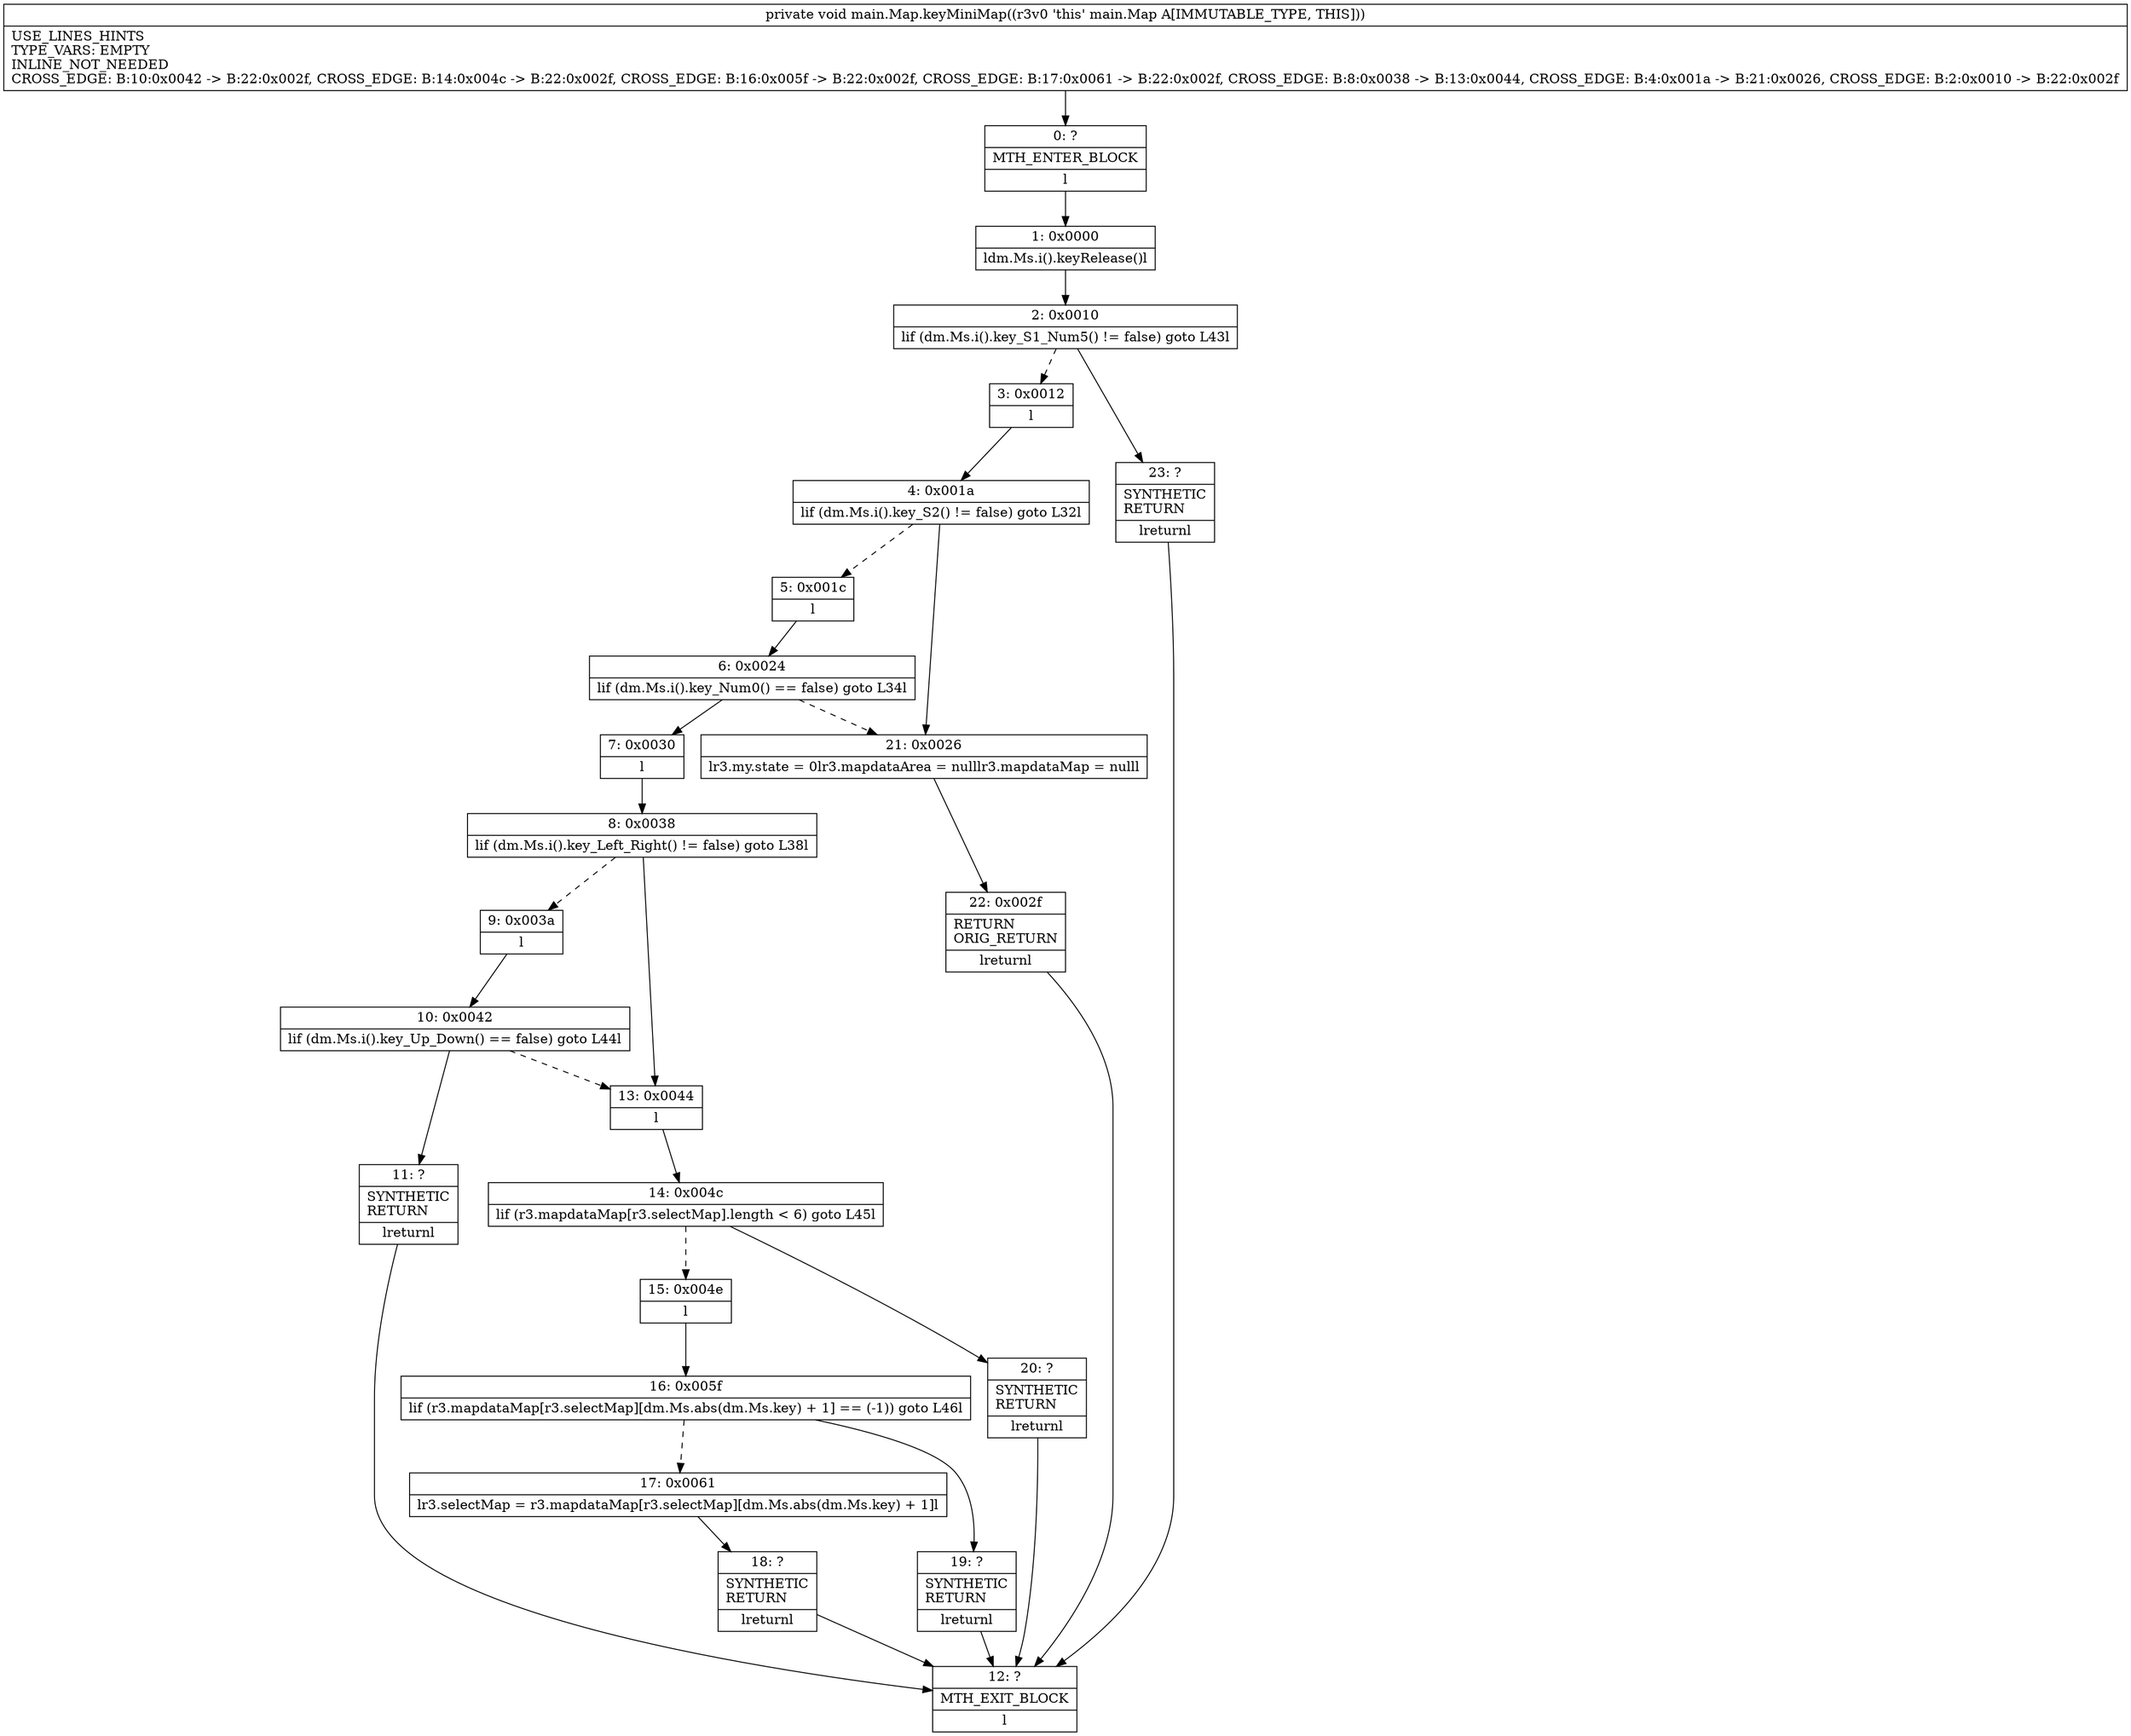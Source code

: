 digraph "CFG formain.Map.keyMiniMap()V" {
Node_0 [shape=record,label="{0\:\ ?|MTH_ENTER_BLOCK\l|l}"];
Node_1 [shape=record,label="{1\:\ 0x0000|ldm.Ms.i().keyRelease()l}"];
Node_2 [shape=record,label="{2\:\ 0x0010|lif (dm.Ms.i().key_S1_Num5() != false) goto L43l}"];
Node_3 [shape=record,label="{3\:\ 0x0012|l}"];
Node_4 [shape=record,label="{4\:\ 0x001a|lif (dm.Ms.i().key_S2() != false) goto L32l}"];
Node_5 [shape=record,label="{5\:\ 0x001c|l}"];
Node_6 [shape=record,label="{6\:\ 0x0024|lif (dm.Ms.i().key_Num0() == false) goto L34l}"];
Node_7 [shape=record,label="{7\:\ 0x0030|l}"];
Node_8 [shape=record,label="{8\:\ 0x0038|lif (dm.Ms.i().key_Left_Right() != false) goto L38l}"];
Node_9 [shape=record,label="{9\:\ 0x003a|l}"];
Node_10 [shape=record,label="{10\:\ 0x0042|lif (dm.Ms.i().key_Up_Down() == false) goto L44l}"];
Node_11 [shape=record,label="{11\:\ ?|SYNTHETIC\lRETURN\l|lreturnl}"];
Node_12 [shape=record,label="{12\:\ ?|MTH_EXIT_BLOCK\l|l}"];
Node_13 [shape=record,label="{13\:\ 0x0044|l}"];
Node_14 [shape=record,label="{14\:\ 0x004c|lif (r3.mapdataMap[r3.selectMap].length \< 6) goto L45l}"];
Node_15 [shape=record,label="{15\:\ 0x004e|l}"];
Node_16 [shape=record,label="{16\:\ 0x005f|lif (r3.mapdataMap[r3.selectMap][dm.Ms.abs(dm.Ms.key) + 1] == (\-1)) goto L46l}"];
Node_17 [shape=record,label="{17\:\ 0x0061|lr3.selectMap = r3.mapdataMap[r3.selectMap][dm.Ms.abs(dm.Ms.key) + 1]l}"];
Node_18 [shape=record,label="{18\:\ ?|SYNTHETIC\lRETURN\l|lreturnl}"];
Node_19 [shape=record,label="{19\:\ ?|SYNTHETIC\lRETURN\l|lreturnl}"];
Node_20 [shape=record,label="{20\:\ ?|SYNTHETIC\lRETURN\l|lreturnl}"];
Node_21 [shape=record,label="{21\:\ 0x0026|lr3.my.state = 0lr3.mapdataArea = nulllr3.mapdataMap = nulll}"];
Node_22 [shape=record,label="{22\:\ 0x002f|RETURN\lORIG_RETURN\l|lreturnl}"];
Node_23 [shape=record,label="{23\:\ ?|SYNTHETIC\lRETURN\l|lreturnl}"];
MethodNode[shape=record,label="{private void main.Map.keyMiniMap((r3v0 'this' main.Map A[IMMUTABLE_TYPE, THIS]))  | USE_LINES_HINTS\lTYPE_VARS: EMPTY\lINLINE_NOT_NEEDED\lCROSS_EDGE: B:10:0x0042 \-\> B:22:0x002f, CROSS_EDGE: B:14:0x004c \-\> B:22:0x002f, CROSS_EDGE: B:16:0x005f \-\> B:22:0x002f, CROSS_EDGE: B:17:0x0061 \-\> B:22:0x002f, CROSS_EDGE: B:8:0x0038 \-\> B:13:0x0044, CROSS_EDGE: B:4:0x001a \-\> B:21:0x0026, CROSS_EDGE: B:2:0x0010 \-\> B:22:0x002f\l}"];
MethodNode -> Node_0;
Node_0 -> Node_1;
Node_1 -> Node_2;
Node_2 -> Node_3[style=dashed];
Node_2 -> Node_23;
Node_3 -> Node_4;
Node_4 -> Node_5[style=dashed];
Node_4 -> Node_21;
Node_5 -> Node_6;
Node_6 -> Node_21[style=dashed];
Node_6 -> Node_7;
Node_7 -> Node_8;
Node_8 -> Node_9[style=dashed];
Node_8 -> Node_13;
Node_9 -> Node_10;
Node_10 -> Node_13[style=dashed];
Node_10 -> Node_11;
Node_11 -> Node_12;
Node_13 -> Node_14;
Node_14 -> Node_15[style=dashed];
Node_14 -> Node_20;
Node_15 -> Node_16;
Node_16 -> Node_17[style=dashed];
Node_16 -> Node_19;
Node_17 -> Node_18;
Node_18 -> Node_12;
Node_19 -> Node_12;
Node_20 -> Node_12;
Node_21 -> Node_22;
Node_22 -> Node_12;
Node_23 -> Node_12;
}

